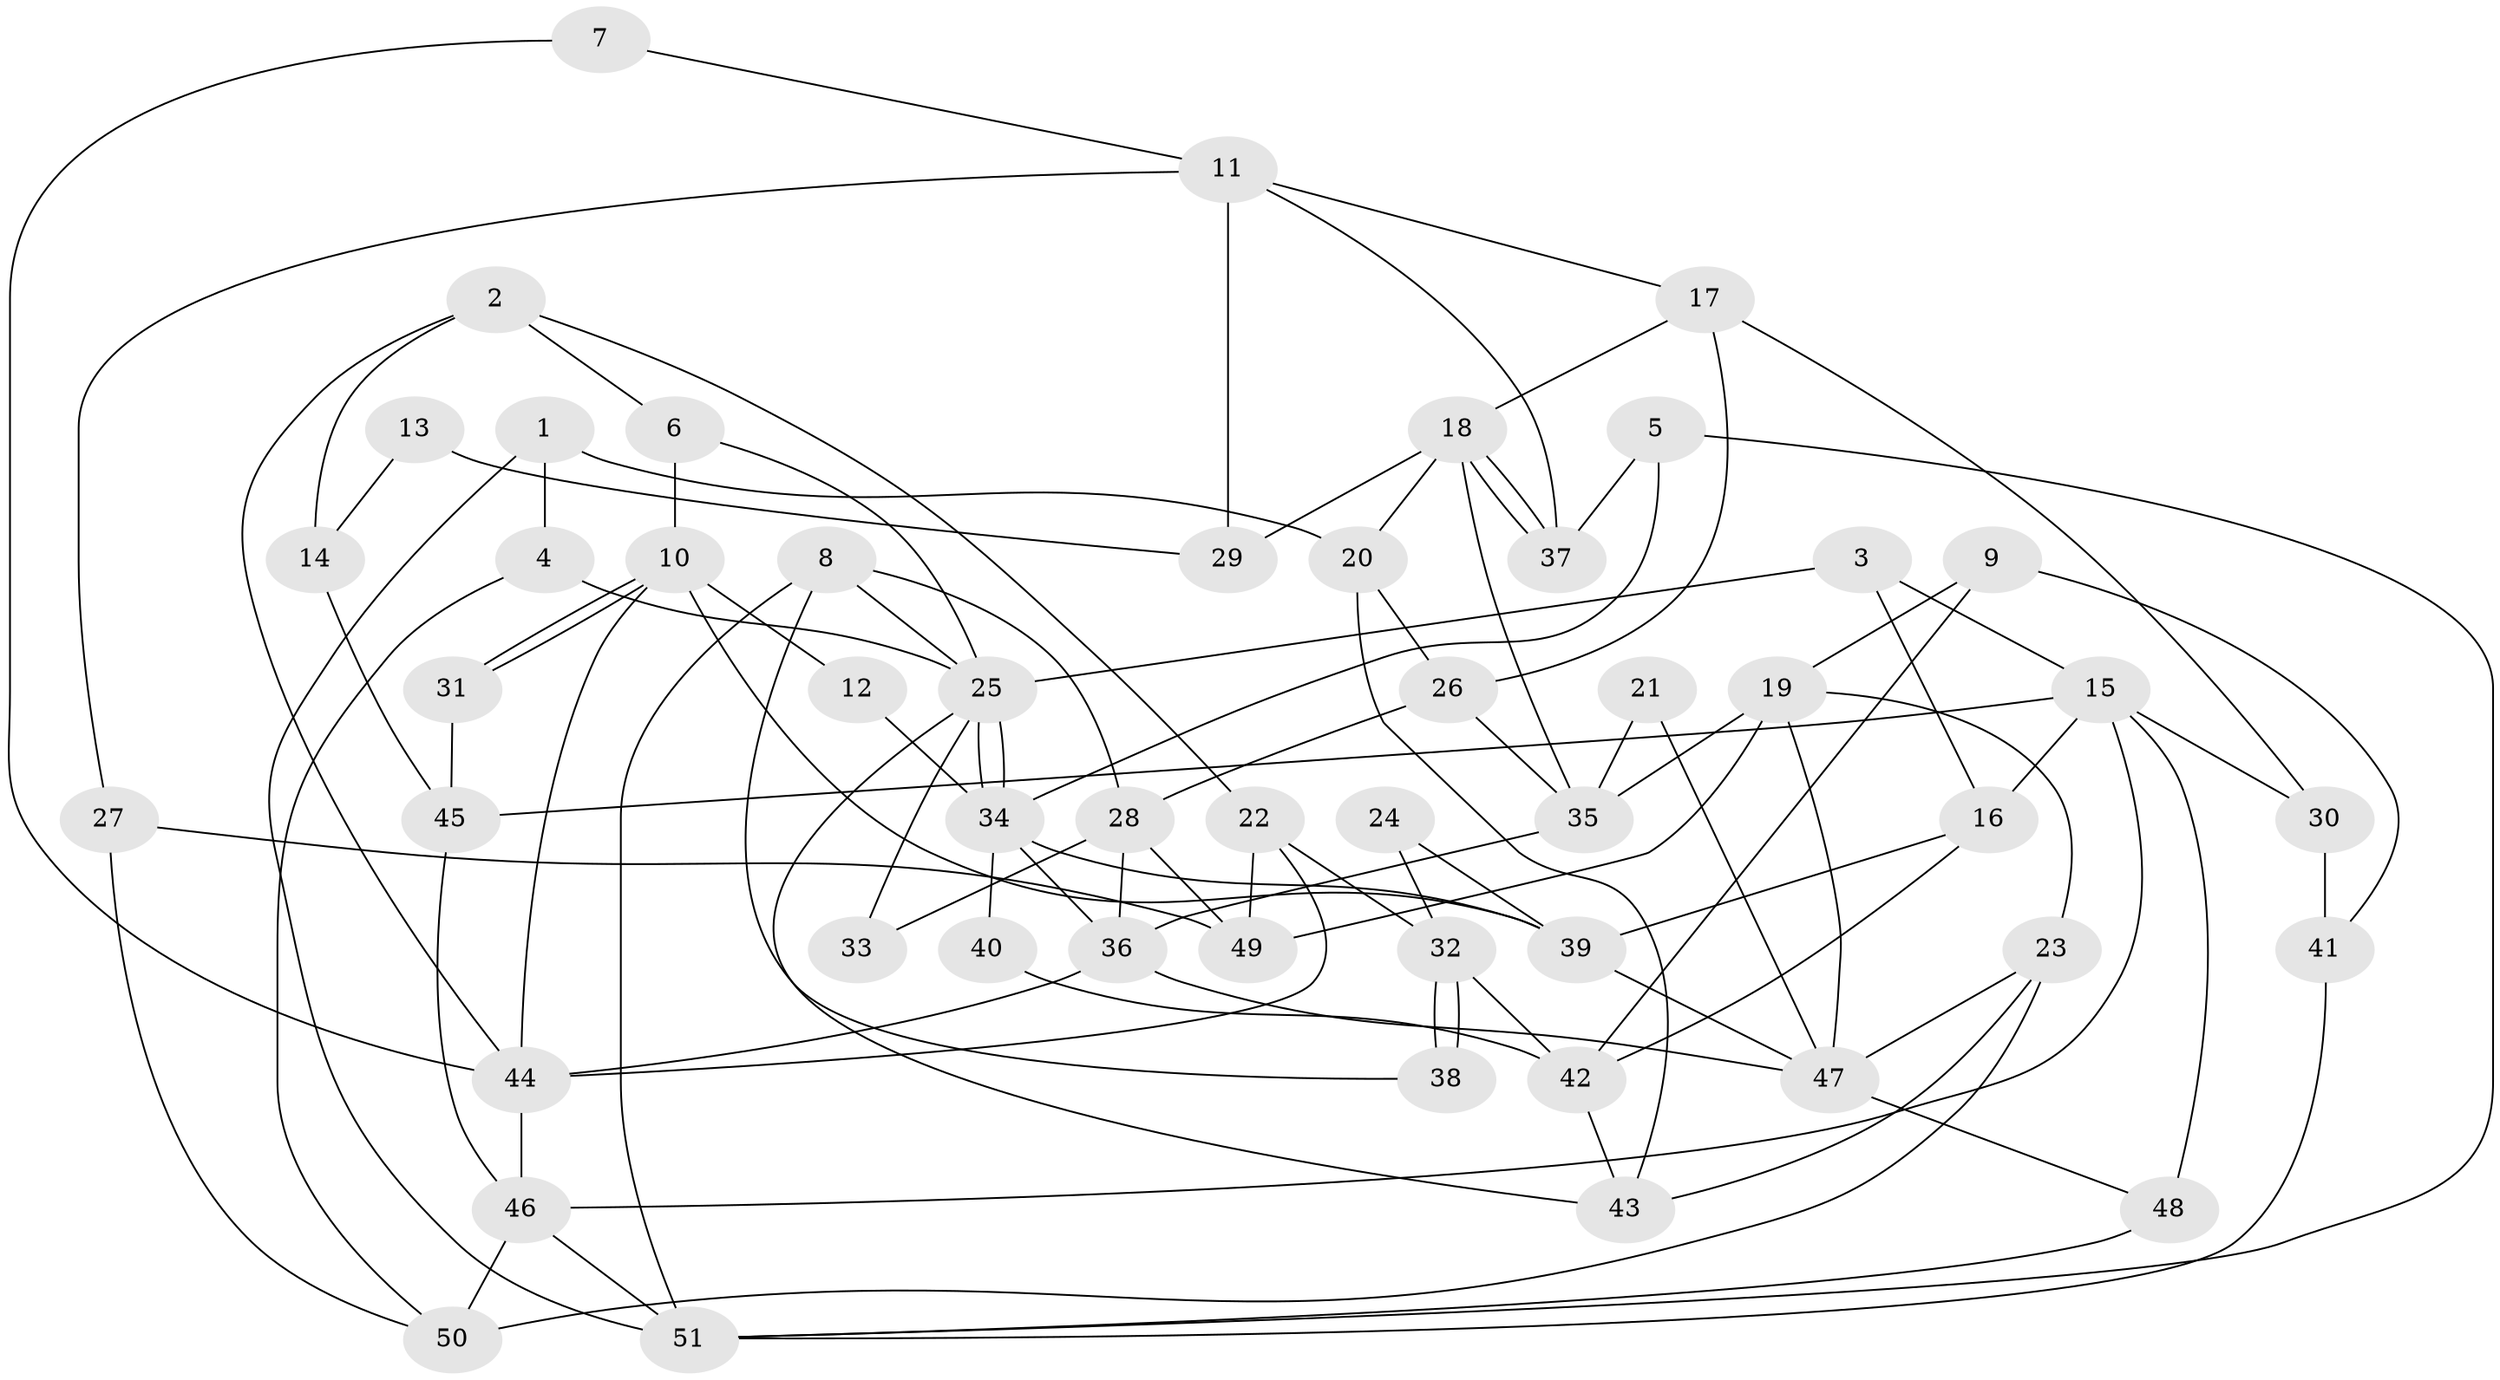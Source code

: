 // Generated by graph-tools (version 1.1) at 2025/14/03/09/25 04:14:49]
// undirected, 51 vertices, 102 edges
graph export_dot {
graph [start="1"]
  node [color=gray90,style=filled];
  1;
  2;
  3;
  4;
  5;
  6;
  7;
  8;
  9;
  10;
  11;
  12;
  13;
  14;
  15;
  16;
  17;
  18;
  19;
  20;
  21;
  22;
  23;
  24;
  25;
  26;
  27;
  28;
  29;
  30;
  31;
  32;
  33;
  34;
  35;
  36;
  37;
  38;
  39;
  40;
  41;
  42;
  43;
  44;
  45;
  46;
  47;
  48;
  49;
  50;
  51;
  1 -- 4;
  1 -- 20;
  1 -- 51;
  2 -- 22;
  2 -- 44;
  2 -- 6;
  2 -- 14;
  3 -- 15;
  3 -- 25;
  3 -- 16;
  4 -- 25;
  4 -- 50;
  5 -- 51;
  5 -- 34;
  5 -- 37;
  6 -- 10;
  6 -- 25;
  7 -- 44;
  7 -- 11;
  8 -- 25;
  8 -- 51;
  8 -- 28;
  8 -- 38;
  9 -- 42;
  9 -- 19;
  9 -- 41;
  10 -- 31;
  10 -- 31;
  10 -- 39;
  10 -- 12;
  10 -- 44;
  11 -- 37;
  11 -- 17;
  11 -- 27;
  11 -- 29;
  12 -- 34;
  13 -- 29;
  13 -- 14;
  14 -- 45;
  15 -- 30;
  15 -- 46;
  15 -- 16;
  15 -- 45;
  15 -- 48;
  16 -- 39;
  16 -- 42;
  17 -- 26;
  17 -- 18;
  17 -- 30;
  18 -- 35;
  18 -- 37;
  18 -- 37;
  18 -- 20;
  18 -- 29;
  19 -- 47;
  19 -- 23;
  19 -- 35;
  19 -- 49;
  20 -- 43;
  20 -- 26;
  21 -- 47;
  21 -- 35;
  22 -- 44;
  22 -- 49;
  22 -- 32;
  23 -- 47;
  23 -- 43;
  23 -- 50;
  24 -- 39;
  24 -- 32;
  25 -- 34;
  25 -- 34;
  25 -- 33;
  25 -- 43;
  26 -- 35;
  26 -- 28;
  27 -- 49;
  27 -- 50;
  28 -- 33;
  28 -- 36;
  28 -- 49;
  30 -- 41;
  31 -- 45;
  32 -- 38;
  32 -- 38;
  32 -- 42;
  34 -- 39;
  34 -- 36;
  34 -- 40;
  35 -- 36;
  36 -- 44;
  36 -- 47;
  39 -- 47;
  40 -- 42;
  41 -- 51;
  42 -- 43;
  44 -- 46;
  45 -- 46;
  46 -- 50;
  46 -- 51;
  47 -- 48;
  48 -- 51;
}
